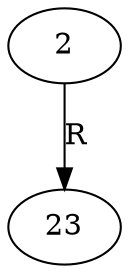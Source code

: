 // DistSensitiveBST
digraph {
	1610917603520 [label=2]
	1610917603520 -> 1610917601152 [label=R]
	1610917601152 [label=23]
}
